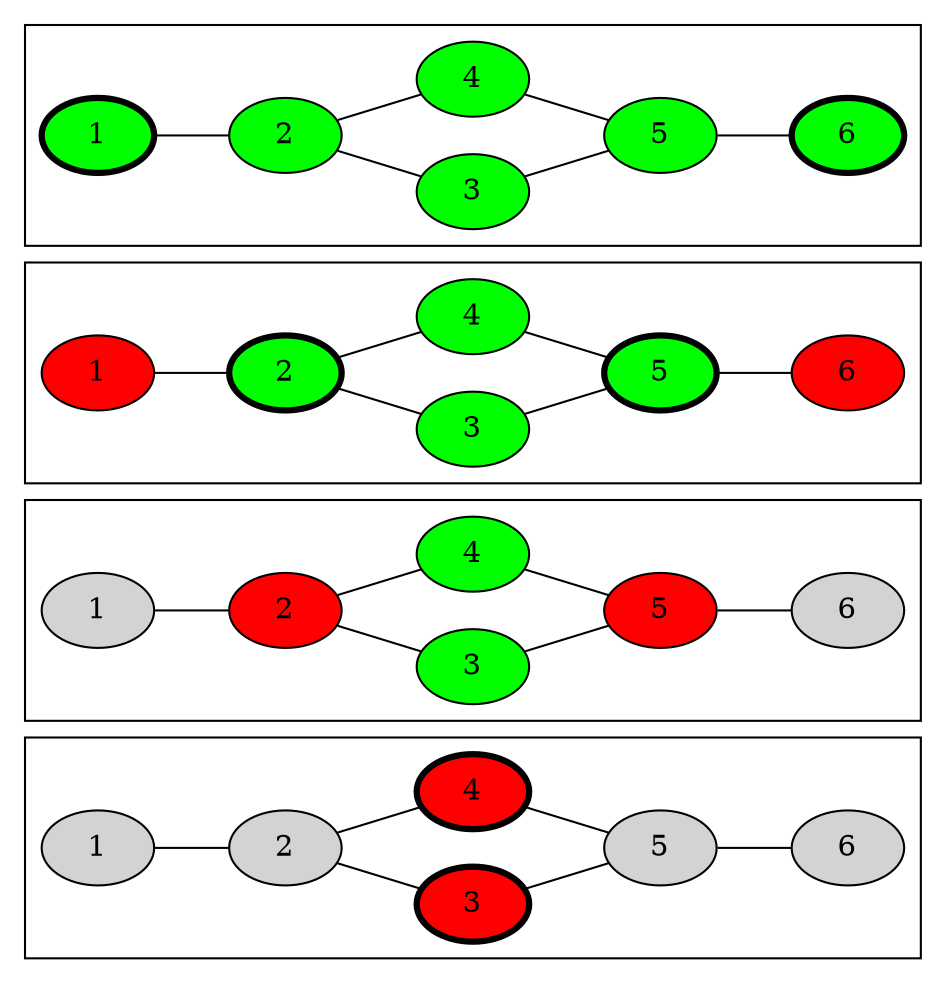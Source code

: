 graph test12d {
 compound=true;
 rankdir=LR;
 subgraph cluster1 {
  node [style="filled"]
  a1 [label="1"]; a2 [label="2"]; a3 [label="3"];
  a4 [label="4"]; a5 [label="5"]; a6 [label="6"];
  
  a3 [fillcolor = red, penwidth = 3];
  a4 [fillcolor = red, penwidth = 3];

  a1 -- a2 -- {a3; a4} -- a5 -- a6;
 }
 
 subgraph cluster2 {
  node [style="filled"];
  b1 [fillcolor = lightgrey];
  b2 [fillcolor = red]
  b3 [fillcolor = green]
  b4 [fillcolor = green]
  b5 [fillcolor = red]
  b6 [fillcolor = lightgrey];

  b1 [label="1"]; b2 [label="2"]; b3 [label="3"];
  b4 [label="4"]; b5 [label="5"]; b6 [label="6"];
    
  b1 -- b2 -- {b3; b4} -- b5 -- b6;
 }
 
 subgraph cluster3 {
  node [style="filled", fillcolor=green]
  c1 [label="1"]; c2 [label="2"]; c3 [label="3"];
  c4 [label="4"]; c5 [label="5"]; c6 [label="6"];

  c1 [fillcolor = red];
  c6 [fillcolor = red];
  c2 [penwidth = 3];
  c5 [penwidth = 3];
  c1 -- c2 -- {c3; c4} -- c5 -- c6;
 }
 
 subgraph cluster4 {
  node [style="filled", fillcolor=green]
  d1 [label="1"]; d2 [label="2"]; d3 [label="3"];
  d4 [label="4"]; d5 [label="5"]; d6 [label="6"];

  d1 [penwidth = 3];
  d6 [penwidth = 3];
  d1 -- d2 -- {d3; d4} -- d5 -- d6;
 }
}
